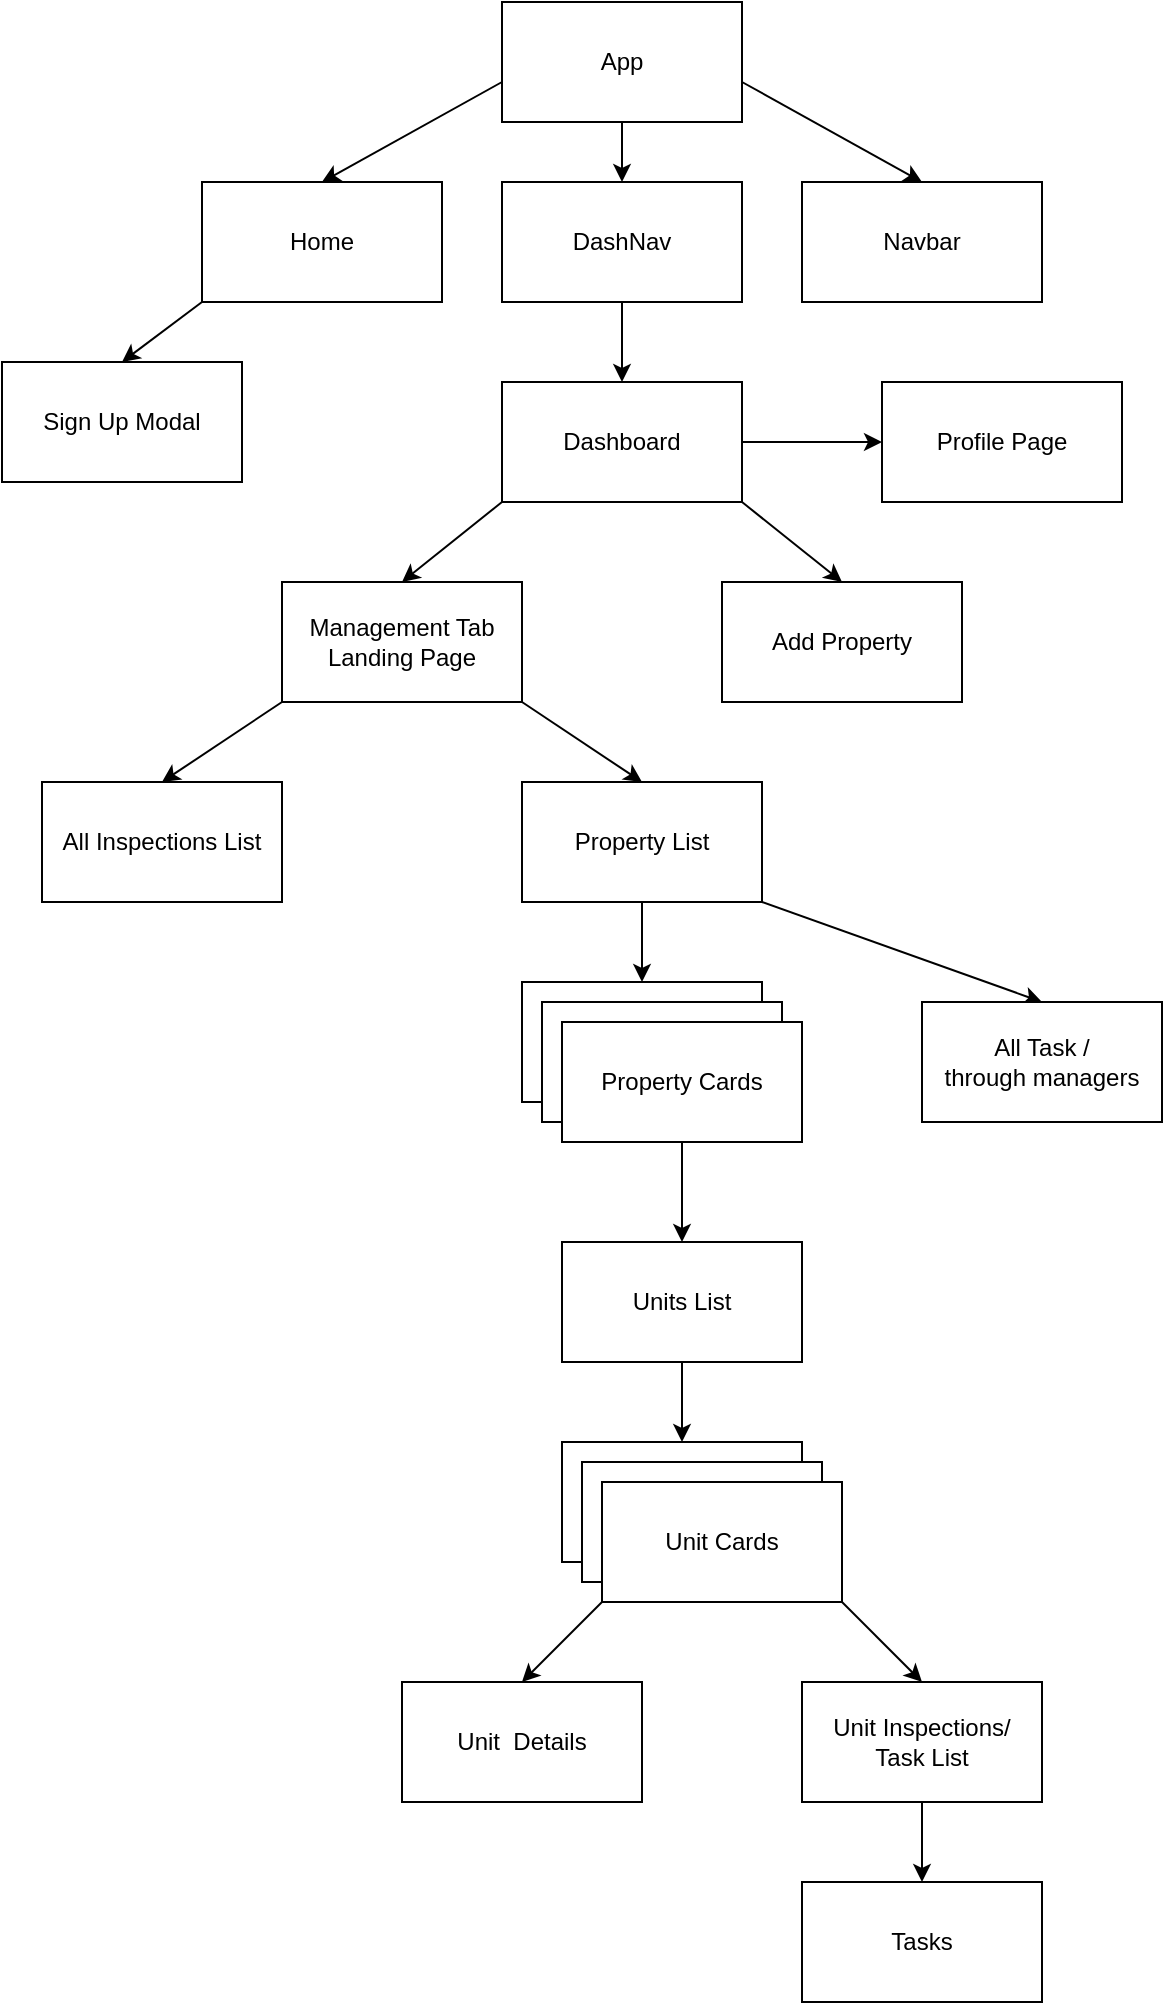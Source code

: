 <mxfile>
    <diagram id="011hFledg3F9cSw8xWVT" name="Page-1">
        <mxGraphModel dx="1281" dy="988" grid="1" gridSize="10" guides="1" tooltips="1" connect="1" arrows="1" fold="1" page="1" pageScale="1" pageWidth="850" pageHeight="1100" math="0" shadow="0">
            <root>
                <mxCell id="0"/>
                <mxCell id="1" parent="0"/>
                <mxCell id="15" style="edgeStyle=none;html=1;exitX=0.5;exitY=1;exitDx=0;exitDy=0;entryX=0.5;entryY=0;entryDx=0;entryDy=0;" parent="1" target="10" edge="1">
                    <mxGeometry relative="1" as="geometry">
                        <mxPoint x="440" y="70" as="sourcePoint"/>
                    </mxGeometry>
                </mxCell>
                <mxCell id="16" style="edgeStyle=none;html=1;exitX=0;exitY=1;exitDx=0;exitDy=0;entryX=0.5;entryY=0;entryDx=0;entryDy=0;" parent="1" target="4" edge="1">
                    <mxGeometry relative="1" as="geometry">
                        <mxPoint x="380" y="70" as="sourcePoint"/>
                    </mxGeometry>
                </mxCell>
                <mxCell id="17" style="edgeStyle=none;html=1;exitX=1;exitY=1;exitDx=0;exitDy=0;entryX=0.5;entryY=0;entryDx=0;entryDy=0;" parent="1" target="3" edge="1">
                    <mxGeometry relative="1" as="geometry">
                        <mxPoint x="500" y="70" as="sourcePoint"/>
                    </mxGeometry>
                </mxCell>
                <mxCell id="2" value="App" style="whiteSpace=wrap;html=1;" parent="1" vertex="1">
                    <mxGeometry x="380" y="30" width="120" height="60" as="geometry"/>
                </mxCell>
                <mxCell id="3" value="Navbar" style="whiteSpace=wrap;html=1;" parent="1" vertex="1">
                    <mxGeometry x="530" y="120" width="120" height="60" as="geometry"/>
                </mxCell>
                <mxCell id="21" style="edgeStyle=none;html=1;exitX=0;exitY=1;exitDx=0;exitDy=0;entryX=0.5;entryY=0;entryDx=0;entryDy=0;" parent="1" source="4" target="7" edge="1">
                    <mxGeometry relative="1" as="geometry"/>
                </mxCell>
                <mxCell id="4" value="Home" style="whiteSpace=wrap;html=1;" parent="1" vertex="1">
                    <mxGeometry x="230" y="120" width="120" height="60" as="geometry"/>
                </mxCell>
                <mxCell id="7" value="Sign Up Modal" style="whiteSpace=wrap;html=1;" parent="1" vertex="1">
                    <mxGeometry x="130" y="210" width="120" height="60" as="geometry"/>
                </mxCell>
                <mxCell id="19" style="edgeStyle=none;html=1;exitX=0.5;exitY=1;exitDx=0;exitDy=0;" parent="1" source="10" target="18" edge="1">
                    <mxGeometry relative="1" as="geometry"/>
                </mxCell>
                <mxCell id="10" value="DashNav" style="whiteSpace=wrap;html=1;" parent="1" vertex="1">
                    <mxGeometry x="380" y="120" width="120" height="60" as="geometry"/>
                </mxCell>
                <mxCell id="24" style="edgeStyle=none;html=1;exitX=0;exitY=1;exitDx=0;exitDy=0;entryX=0.5;entryY=0;entryDx=0;entryDy=0;" parent="1" source="18" target="22" edge="1">
                    <mxGeometry relative="1" as="geometry"/>
                </mxCell>
                <mxCell id="25" style="edgeStyle=none;html=1;exitX=1;exitY=1;exitDx=0;exitDy=0;entryX=0.5;entryY=0;entryDx=0;entryDy=0;" parent="1" source="18" target="23" edge="1">
                    <mxGeometry relative="1" as="geometry"/>
                </mxCell>
                <mxCell id="68" style="edgeStyle=none;html=1;exitX=1;exitY=0.5;exitDx=0;exitDy=0;entryX=0;entryY=0.5;entryDx=0;entryDy=0;" parent="1" source="18" target="67" edge="1">
                    <mxGeometry relative="1" as="geometry"/>
                </mxCell>
                <mxCell id="18" value="Dashboard" style="whiteSpace=wrap;html=1;" parent="1" vertex="1">
                    <mxGeometry x="380" y="220" width="120" height="60" as="geometry"/>
                </mxCell>
                <mxCell id="34" style="edgeStyle=none;html=1;exitX=0;exitY=1;exitDx=0;exitDy=0;entryX=0.5;entryY=0;entryDx=0;entryDy=0;" parent="1" source="22" target="29" edge="1">
                    <mxGeometry relative="1" as="geometry"/>
                </mxCell>
                <mxCell id="35" style="edgeStyle=none;html=1;exitX=1;exitY=1;exitDx=0;exitDy=0;entryX=0.5;entryY=0;entryDx=0;entryDy=0;" parent="1" source="22" target="26" edge="1">
                    <mxGeometry relative="1" as="geometry"/>
                </mxCell>
                <mxCell id="22" value="Management Tab&lt;br&gt;Landing Page" style="whiteSpace=wrap;html=1;" parent="1" vertex="1">
                    <mxGeometry x="270" y="320" width="120" height="60" as="geometry"/>
                </mxCell>
                <mxCell id="23" value="Add Property" style="whiteSpace=wrap;html=1;" parent="1" vertex="1">
                    <mxGeometry x="490" y="320" width="120" height="60" as="geometry"/>
                </mxCell>
                <mxCell id="60" style="edgeStyle=none;html=1;exitX=0.5;exitY=1;exitDx=0;exitDy=0;entryX=0.5;entryY=0;entryDx=0;entryDy=0;" parent="1" source="26" target="51" edge="1">
                    <mxGeometry relative="1" as="geometry"/>
                </mxCell>
                <mxCell id="66" style="edgeStyle=none;html=1;exitX=1;exitY=1;exitDx=0;exitDy=0;entryX=0.5;entryY=0;entryDx=0;entryDy=0;" parent="1" source="26" target="65" edge="1">
                    <mxGeometry relative="1" as="geometry"/>
                </mxCell>
                <mxCell id="26" value="Property List" style="whiteSpace=wrap;html=1;" parent="1" vertex="1">
                    <mxGeometry x="390" y="420" width="120" height="60" as="geometry"/>
                </mxCell>
                <mxCell id="29" value="All Inspections List" style="whiteSpace=wrap;html=1;" parent="1" vertex="1">
                    <mxGeometry x="150" y="420" width="120" height="60" as="geometry"/>
                </mxCell>
                <mxCell id="64" style="edgeStyle=none;html=1;exitX=0.5;exitY=1;exitDx=0;exitDy=0;entryX=0.5;entryY=0;entryDx=0;entryDy=0;" parent="1" source="32" target="58" edge="1">
                    <mxGeometry relative="1" as="geometry"/>
                </mxCell>
                <mxCell id="32" value="Unit Inspections/&lt;br&gt;Task List" style="whiteSpace=wrap;html=1;" parent="1" vertex="1">
                    <mxGeometry x="530" y="870" width="120" height="60" as="geometry"/>
                </mxCell>
                <mxCell id="61" style="edgeStyle=none;html=1;exitX=0.5;exitY=1;exitDx=0;exitDy=0;entryX=0.5;entryY=0;entryDx=0;entryDy=0;" parent="1" source="33" target="36" edge="1">
                    <mxGeometry relative="1" as="geometry"/>
                </mxCell>
                <mxCell id="33" value="Units List" style="whiteSpace=wrap;html=1;" parent="1" vertex="1">
                    <mxGeometry x="410" y="650" width="120" height="60" as="geometry"/>
                </mxCell>
                <mxCell id="36" value="Unit Cards" style="whiteSpace=wrap;html=1;" parent="1" vertex="1">
                    <mxGeometry x="410" y="750" width="120" height="60" as="geometry"/>
                </mxCell>
                <mxCell id="40" value="Unit Cards" style="whiteSpace=wrap;html=1;" parent="1" vertex="1">
                    <mxGeometry x="420" y="760" width="120" height="60" as="geometry"/>
                </mxCell>
                <mxCell id="62" style="edgeStyle=none;html=1;exitX=1;exitY=1;exitDx=0;exitDy=0;entryX=0.5;entryY=0;entryDx=0;entryDy=0;" parent="1" source="41" target="32" edge="1">
                    <mxGeometry relative="1" as="geometry"/>
                </mxCell>
                <mxCell id="63" style="edgeStyle=none;html=1;exitX=0;exitY=1;exitDx=0;exitDy=0;entryX=0.5;entryY=0;entryDx=0;entryDy=0;" parent="1" source="41" target="43" edge="1">
                    <mxGeometry relative="1" as="geometry"/>
                </mxCell>
                <mxCell id="41" value="Unit Cards" style="whiteSpace=wrap;html=1;" parent="1" vertex="1">
                    <mxGeometry x="430" y="770" width="120" height="60" as="geometry"/>
                </mxCell>
                <mxCell id="43" value="Unit&amp;nbsp; Details" style="whiteSpace=wrap;html=1;" parent="1" vertex="1">
                    <mxGeometry x="330" y="870" width="120" height="60" as="geometry"/>
                </mxCell>
                <mxCell id="51" value="Property Cards" style="whiteSpace=wrap;html=1;" parent="1" vertex="1">
                    <mxGeometry x="390" y="520" width="120" height="60" as="geometry"/>
                </mxCell>
                <mxCell id="52" value="Property Cards" style="whiteSpace=wrap;html=1;" parent="1" vertex="1">
                    <mxGeometry x="400" y="530" width="120" height="60" as="geometry"/>
                </mxCell>
                <mxCell id="56" style="edgeStyle=none;html=1;exitX=0.5;exitY=1;exitDx=0;exitDy=0;" parent="1" source="53" target="33" edge="1">
                    <mxGeometry relative="1" as="geometry"/>
                </mxCell>
                <mxCell id="53" value="Property Cards" style="whiteSpace=wrap;html=1;" parent="1" vertex="1">
                    <mxGeometry x="410" y="540" width="120" height="60" as="geometry"/>
                </mxCell>
                <mxCell id="58" value="Tasks" style="whiteSpace=wrap;html=1;" parent="1" vertex="1">
                    <mxGeometry x="530" y="970" width="120" height="60" as="geometry"/>
                </mxCell>
                <mxCell id="65" value="All Task /&lt;br&gt;through managers" style="whiteSpace=wrap;html=1;" parent="1" vertex="1">
                    <mxGeometry x="590" y="530" width="120" height="60" as="geometry"/>
                </mxCell>
                <mxCell id="67" value="Profile Page" style="whiteSpace=wrap;html=1;" parent="1" vertex="1">
                    <mxGeometry x="570" y="220" width="120" height="60" as="geometry"/>
                </mxCell>
            </root>
        </mxGraphModel>
    </diagram>
</mxfile>

